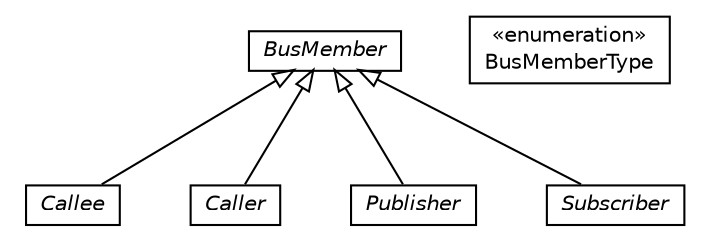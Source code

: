 #!/usr/local/bin/dot
#
# Class diagram 
# Generated by UMLGraph version R5_6-24-gf6e263 (http://www.umlgraph.org/)
#

digraph G {
	edge [fontname="Helvetica",fontsize=10,labelfontname="Helvetica",labelfontsize=10];
	node [fontname="Helvetica",fontsize=10,shape=plaintext];
	nodesep=0.25;
	ranksep=0.5;
	// org.universAAL.middleware.bus.member.Callee
	c161304 [label=<<table title="org.universAAL.middleware.bus.member.Callee" border="0" cellborder="1" cellspacing="0" cellpadding="2" port="p" href="./Callee.html">
		<tr><td><table border="0" cellspacing="0" cellpadding="1">
<tr><td align="center" balign="center"><font face="Helvetica-Oblique"> Callee </font></td></tr>
		</table></td></tr>
		</table>>, URL="./Callee.html", fontname="Helvetica", fontcolor="black", fontsize=10.0];
	// org.universAAL.middleware.bus.member.BusMemberType
	c161305 [label=<<table title="org.universAAL.middleware.bus.member.BusMemberType" border="0" cellborder="1" cellspacing="0" cellpadding="2" port="p" href="./BusMemberType.html">
		<tr><td><table border="0" cellspacing="0" cellpadding="1">
<tr><td align="center" balign="center"> &#171;enumeration&#187; </td></tr>
<tr><td align="center" balign="center"> BusMemberType </td></tr>
		</table></td></tr>
		</table>>, URL="./BusMemberType.html", fontname="Helvetica", fontcolor="black", fontsize=10.0];
	// org.universAAL.middleware.bus.member.Caller
	c161306 [label=<<table title="org.universAAL.middleware.bus.member.Caller" border="0" cellborder="1" cellspacing="0" cellpadding="2" port="p" href="./Caller.html">
		<tr><td><table border="0" cellspacing="0" cellpadding="1">
<tr><td align="center" balign="center"><font face="Helvetica-Oblique"> Caller </font></td></tr>
		</table></td></tr>
		</table>>, URL="./Caller.html", fontname="Helvetica", fontcolor="black", fontsize=10.0];
	// org.universAAL.middleware.bus.member.Publisher
	c161307 [label=<<table title="org.universAAL.middleware.bus.member.Publisher" border="0" cellborder="1" cellspacing="0" cellpadding="2" port="p" href="./Publisher.html">
		<tr><td><table border="0" cellspacing="0" cellpadding="1">
<tr><td align="center" balign="center"><font face="Helvetica-Oblique"> Publisher </font></td></tr>
		</table></td></tr>
		</table>>, URL="./Publisher.html", fontname="Helvetica", fontcolor="black", fontsize=10.0];
	// org.universAAL.middleware.bus.member.BusMember
	c161308 [label=<<table title="org.universAAL.middleware.bus.member.BusMember" border="0" cellborder="1" cellspacing="0" cellpadding="2" port="p" href="./BusMember.html">
		<tr><td><table border="0" cellspacing="0" cellpadding="1">
<tr><td align="center" balign="center"><font face="Helvetica-Oblique"> BusMember </font></td></tr>
		</table></td></tr>
		</table>>, URL="./BusMember.html", fontname="Helvetica", fontcolor="black", fontsize=10.0];
	// org.universAAL.middleware.bus.member.Subscriber
	c161309 [label=<<table title="org.universAAL.middleware.bus.member.Subscriber" border="0" cellborder="1" cellspacing="0" cellpadding="2" port="p" href="./Subscriber.html">
		<tr><td><table border="0" cellspacing="0" cellpadding="1">
<tr><td align="center" balign="center"><font face="Helvetica-Oblique"> Subscriber </font></td></tr>
		</table></td></tr>
		</table>>, URL="./Subscriber.html", fontname="Helvetica", fontcolor="black", fontsize=10.0];
	//org.universAAL.middleware.bus.member.Callee extends org.universAAL.middleware.bus.member.BusMember
	c161308:p -> c161304:p [dir=back,arrowtail=empty];
	//org.universAAL.middleware.bus.member.Caller extends org.universAAL.middleware.bus.member.BusMember
	c161308:p -> c161306:p [dir=back,arrowtail=empty];
	//org.universAAL.middleware.bus.member.Publisher extends org.universAAL.middleware.bus.member.BusMember
	c161308:p -> c161307:p [dir=back,arrowtail=empty];
	//org.universAAL.middleware.bus.member.Subscriber extends org.universAAL.middleware.bus.member.BusMember
	c161308:p -> c161309:p [dir=back,arrowtail=empty];
}

